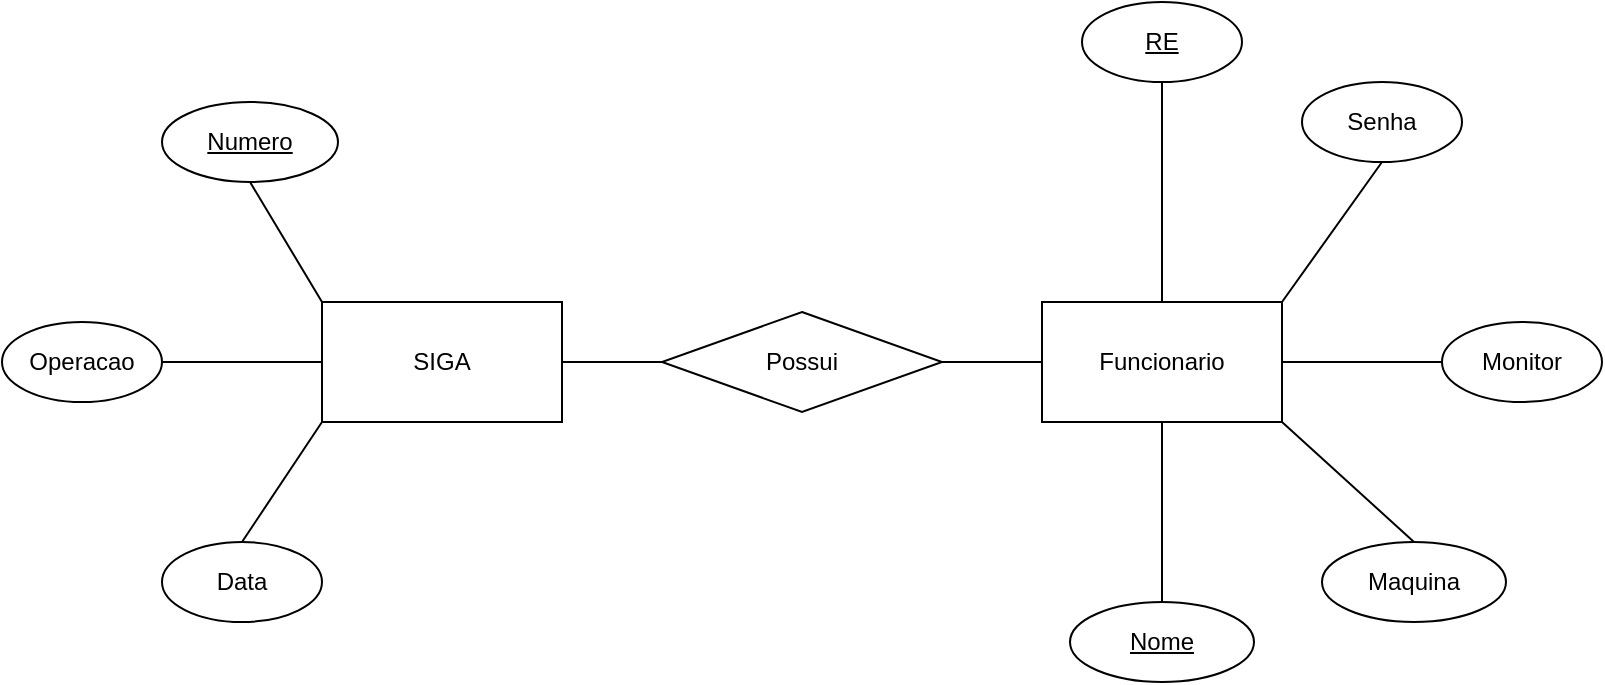 <mxfile version="20.2.0" type="device"><diagram id="OpkLe3NJkeQ_xbQVXLnY" name="Page-1"><mxGraphModel dx="868" dy="460" grid="1" gridSize="10" guides="1" tooltips="1" connect="1" arrows="1" fold="1" page="1" pageScale="1" pageWidth="827" pageHeight="1169" math="0" shadow="0"><root><mxCell id="0"/><mxCell id="1" parent="0"/><mxCell id="YnOMKFjRgFfvNUocuErO-21" value="SIGA" style="rounded=0;whiteSpace=wrap;html=1;labelBackgroundColor=none;labelBorderColor=none;" parent="1" vertex="1"><mxGeometry x="180" y="280" width="120" height="60" as="geometry"/></mxCell><mxCell id="YnOMKFjRgFfvNUocuErO-23" value="Funcionario" style="rounded=0;whiteSpace=wrap;html=1;labelBackgroundColor=none;labelBorderColor=none;" parent="1" vertex="1"><mxGeometry x="540" y="280" width="120" height="60" as="geometry"/></mxCell><mxCell id="YnOMKFjRgFfvNUocuErO-24" value="Possui" style="rhombus;whiteSpace=wrap;html=1;labelBackgroundColor=none;labelBorderColor=none;" parent="1" vertex="1"><mxGeometry x="350" y="285" width="140" height="50" as="geometry"/></mxCell><mxCell id="YnOMKFjRgFfvNUocuErO-27" value="" style="endArrow=none;html=1;rounded=0;entryX=0;entryY=0.5;entryDx=0;entryDy=0;exitX=1;exitY=0.5;exitDx=0;exitDy=0;labelBackgroundColor=none;labelBorderColor=none;" parent="1" source="YnOMKFjRgFfvNUocuErO-21" target="YnOMKFjRgFfvNUocuErO-24" edge="1"><mxGeometry width="50" height="50" relative="1" as="geometry"><mxPoint x="420" y="490" as="sourcePoint"/><mxPoint x="470" y="440" as="targetPoint"/></mxGeometry></mxCell><mxCell id="YnOMKFjRgFfvNUocuErO-28" value="" style="endArrow=none;html=1;rounded=0;entryX=0;entryY=0.5;entryDx=0;entryDy=0;exitX=1;exitY=0.5;exitDx=0;exitDy=0;labelBackgroundColor=none;labelBorderColor=none;" parent="1" source="YnOMKFjRgFfvNUocuErO-24" target="YnOMKFjRgFfvNUocuErO-23" edge="1"><mxGeometry width="50" height="50" relative="1" as="geometry"><mxPoint x="420" y="490" as="sourcePoint"/><mxPoint x="470" y="440" as="targetPoint"/></mxGeometry></mxCell><mxCell id="YnOMKFjRgFfvNUocuErO-30" value="Data" style="ellipse;whiteSpace=wrap;html=1;labelBackgroundColor=none;labelBorderColor=none;" parent="1" vertex="1"><mxGeometry x="100" y="400" width="80" height="40" as="geometry"/></mxCell><mxCell id="YnOMKFjRgFfvNUocuErO-31" value="&lt;u&gt;Numero&lt;/u&gt;" style="ellipse;whiteSpace=wrap;html=1;labelBackgroundColor=none;labelBorderColor=none;" parent="1" vertex="1"><mxGeometry x="100" y="180" width="88" height="40" as="geometry"/></mxCell><mxCell id="YnOMKFjRgFfvNUocuErO-32" value="Operacao" style="ellipse;whiteSpace=wrap;html=1;labelBackgroundColor=none;labelBorderColor=none;" parent="1" vertex="1"><mxGeometry x="20" y="290" width="80" height="40" as="geometry"/></mxCell><mxCell id="YnOMKFjRgFfvNUocuErO-34" value="" style="endArrow=none;html=1;rounded=0;entryX=0.5;entryY=1;entryDx=0;entryDy=0;exitX=0;exitY=0;exitDx=0;exitDy=0;labelBackgroundColor=none;labelBorderColor=none;" parent="1" source="YnOMKFjRgFfvNUocuErO-21" target="YnOMKFjRgFfvNUocuErO-31" edge="1"><mxGeometry width="50" height="50" relative="1" as="geometry"><mxPoint x="270" y="320" as="sourcePoint"/><mxPoint x="320" y="270" as="targetPoint"/></mxGeometry></mxCell><mxCell id="YnOMKFjRgFfvNUocuErO-35" value="" style="endArrow=none;html=1;rounded=0;entryX=0;entryY=0.5;entryDx=0;entryDy=0;exitX=1;exitY=0.5;exitDx=0;exitDy=0;labelBackgroundColor=none;labelBorderColor=none;" parent="1" source="YnOMKFjRgFfvNUocuErO-32" target="YnOMKFjRgFfvNUocuErO-21" edge="1"><mxGeometry width="50" height="50" relative="1" as="geometry"><mxPoint x="280" y="330" as="sourcePoint"/><mxPoint x="330" y="280" as="targetPoint"/></mxGeometry></mxCell><mxCell id="YnOMKFjRgFfvNUocuErO-36" value="" style="endArrow=none;html=1;rounded=0;exitX=0.5;exitY=0;exitDx=0;exitDy=0;entryX=0;entryY=1;entryDx=0;entryDy=0;labelBackgroundColor=none;labelBorderColor=none;" parent="1" source="YnOMKFjRgFfvNUocuErO-30" target="YnOMKFjRgFfvNUocuErO-21" edge="1"><mxGeometry width="50" height="50" relative="1" as="geometry"><mxPoint x="290" y="340" as="sourcePoint"/><mxPoint x="340" y="290" as="targetPoint"/></mxGeometry></mxCell><mxCell id="YnOMKFjRgFfvNUocuErO-37" value="Maquina" style="ellipse;whiteSpace=wrap;html=1;labelBackgroundColor=none;labelBorderColor=none;" parent="1" vertex="1"><mxGeometry x="680" y="400" width="92" height="40" as="geometry"/></mxCell><mxCell id="YnOMKFjRgFfvNUocuErO-38" value="Senha" style="ellipse;whiteSpace=wrap;html=1;labelBackgroundColor=none;labelBorderColor=none;" parent="1" vertex="1"><mxGeometry x="670" y="170" width="80" height="40" as="geometry"/></mxCell><mxCell id="YnOMKFjRgFfvNUocuErO-39" value="RE" style="ellipse;whiteSpace=wrap;html=1;fontStyle=4;labelBackgroundColor=none;labelBorderColor=none;" parent="1" vertex="1"><mxGeometry x="560" y="130" width="80" height="40" as="geometry"/></mxCell><mxCell id="YnOMKFjRgFfvNUocuErO-41" value="Monitor" style="ellipse;whiteSpace=wrap;html=1;labelBackgroundColor=none;labelBorderColor=none;" parent="1" vertex="1"><mxGeometry x="740" y="290" width="80" height="40" as="geometry"/></mxCell><mxCell id="YnOMKFjRgFfvNUocuErO-43" value="Nome" style="ellipse;whiteSpace=wrap;html=1;labelBackgroundColor=none;labelBorderColor=none;fontStyle=4" parent="1" vertex="1"><mxGeometry x="554" y="430" width="92" height="40" as="geometry"/></mxCell><mxCell id="YnOMKFjRgFfvNUocuErO-44" value="" style="endArrow=none;html=1;rounded=0;entryX=0.5;entryY=0;entryDx=0;entryDy=0;exitX=0.5;exitY=1;exitDx=0;exitDy=0;labelBackgroundColor=none;labelBorderColor=none;" parent="1" source="YnOMKFjRgFfvNUocuErO-23" target="YnOMKFjRgFfvNUocuErO-43" edge="1"><mxGeometry width="50" height="50" relative="1" as="geometry"><mxPoint x="290" y="170" as="sourcePoint"/><mxPoint x="340" y="120" as="targetPoint"/></mxGeometry></mxCell><mxCell id="YnOMKFjRgFfvNUocuErO-45" value="" style="endArrow=none;html=1;rounded=0;entryX=0.5;entryY=0;entryDx=0;entryDy=0;exitX=1;exitY=1;exitDx=0;exitDy=0;labelBackgroundColor=none;labelBorderColor=none;" parent="1" source="YnOMKFjRgFfvNUocuErO-23" target="YnOMKFjRgFfvNUocuErO-37" edge="1"><mxGeometry width="50" height="50" relative="1" as="geometry"><mxPoint x="300" y="180" as="sourcePoint"/><mxPoint x="350" y="130" as="targetPoint"/></mxGeometry></mxCell><mxCell id="YnOMKFjRgFfvNUocuErO-46" value="" style="endArrow=none;html=1;rounded=0;entryX=0;entryY=0.5;entryDx=0;entryDy=0;exitX=1;exitY=0.5;exitDx=0;exitDy=0;labelBackgroundColor=none;labelBorderColor=none;" parent="1" source="YnOMKFjRgFfvNUocuErO-23" target="YnOMKFjRgFfvNUocuErO-41" edge="1"><mxGeometry width="50" height="50" relative="1" as="geometry"><mxPoint x="310" y="190" as="sourcePoint"/><mxPoint x="360" y="140" as="targetPoint"/></mxGeometry></mxCell><mxCell id="YnOMKFjRgFfvNUocuErO-47" value="" style="endArrow=none;html=1;rounded=0;entryX=0.5;entryY=1;entryDx=0;entryDy=0;exitX=1;exitY=0;exitDx=0;exitDy=0;labelBackgroundColor=none;labelBorderColor=none;" parent="1" source="YnOMKFjRgFfvNUocuErO-23" target="YnOMKFjRgFfvNUocuErO-38" edge="1"><mxGeometry width="50" height="50" relative="1" as="geometry"><mxPoint x="320" y="200" as="sourcePoint"/><mxPoint x="370" y="150" as="targetPoint"/></mxGeometry></mxCell><mxCell id="YnOMKFjRgFfvNUocuErO-48" value="" style="endArrow=none;html=1;rounded=0;entryX=0.5;entryY=1;entryDx=0;entryDy=0;labelBackgroundColor=none;labelBorderColor=none;" parent="1" target="YnOMKFjRgFfvNUocuErO-39" edge="1"><mxGeometry width="50" height="50" relative="1" as="geometry"><mxPoint x="600" y="280" as="sourcePoint"/><mxPoint x="380" y="160" as="targetPoint"/></mxGeometry></mxCell></root></mxGraphModel></diagram></mxfile>